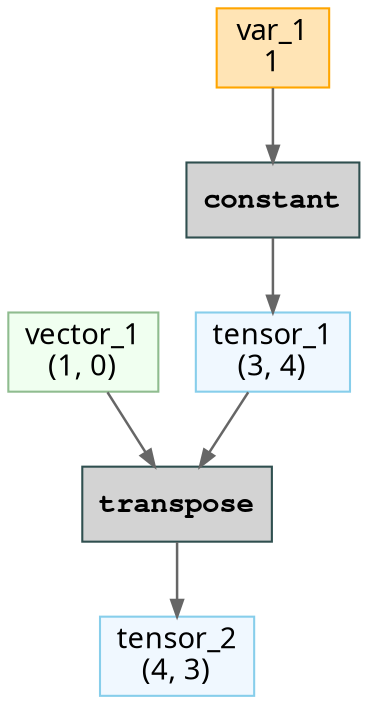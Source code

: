 // Computational Graph
digraph {
	rankdir=TB
	node [shape=record]
	134609485662672 [label="tensor_1
(3, 4)" color=skyblue fillcolor=aliceblue fontname="Sans-Serif" labeljust=l shape=box style=filled]
	134609485670352 [label=constant color=darkslategray fillcolor=lightgray fontname="Courier Bold" labeljust=l shape=box style=filled]
	134609485671120 [label="var_1
1" color=orange fillcolor=moccasin fontname="Sans-Serif" labeljust=l shape=box style=filled]
	134609486150048 [label="tensor_2
(4, 3)" color=skyblue fillcolor=aliceblue fontname="Sans-Serif" labeljust=l shape=box style=filled]
	134609486150096 [label="vector_1
(1, 0)" color=darkseagreen fillcolor=honeydew fontname="Sans-Serif" labeljust=l shape=box style=filled]
	134609486149808 [label=transpose color=darkslategray fillcolor=lightgray fontname="Courier Bold" labeljust=l shape=box style=filled]
	134609485670352 -> 134609485662672 [arrowsize=0.8 color=gray40 penwidth=1.2]
	134609485671120 -> 134609485670352 [arrowsize=0.8 color=gray40 penwidth=1.2]
	134609486149808 -> 134609486150048 [arrowsize=0.8 color=gray40 penwidth=1.2]
	134609485662672 -> 134609486149808 [arrowsize=0.8 color=gray40 penwidth=1.2]
	134609486150096 -> 134609486149808 [arrowsize=0.8 color=gray40 penwidth=1.2]
}
